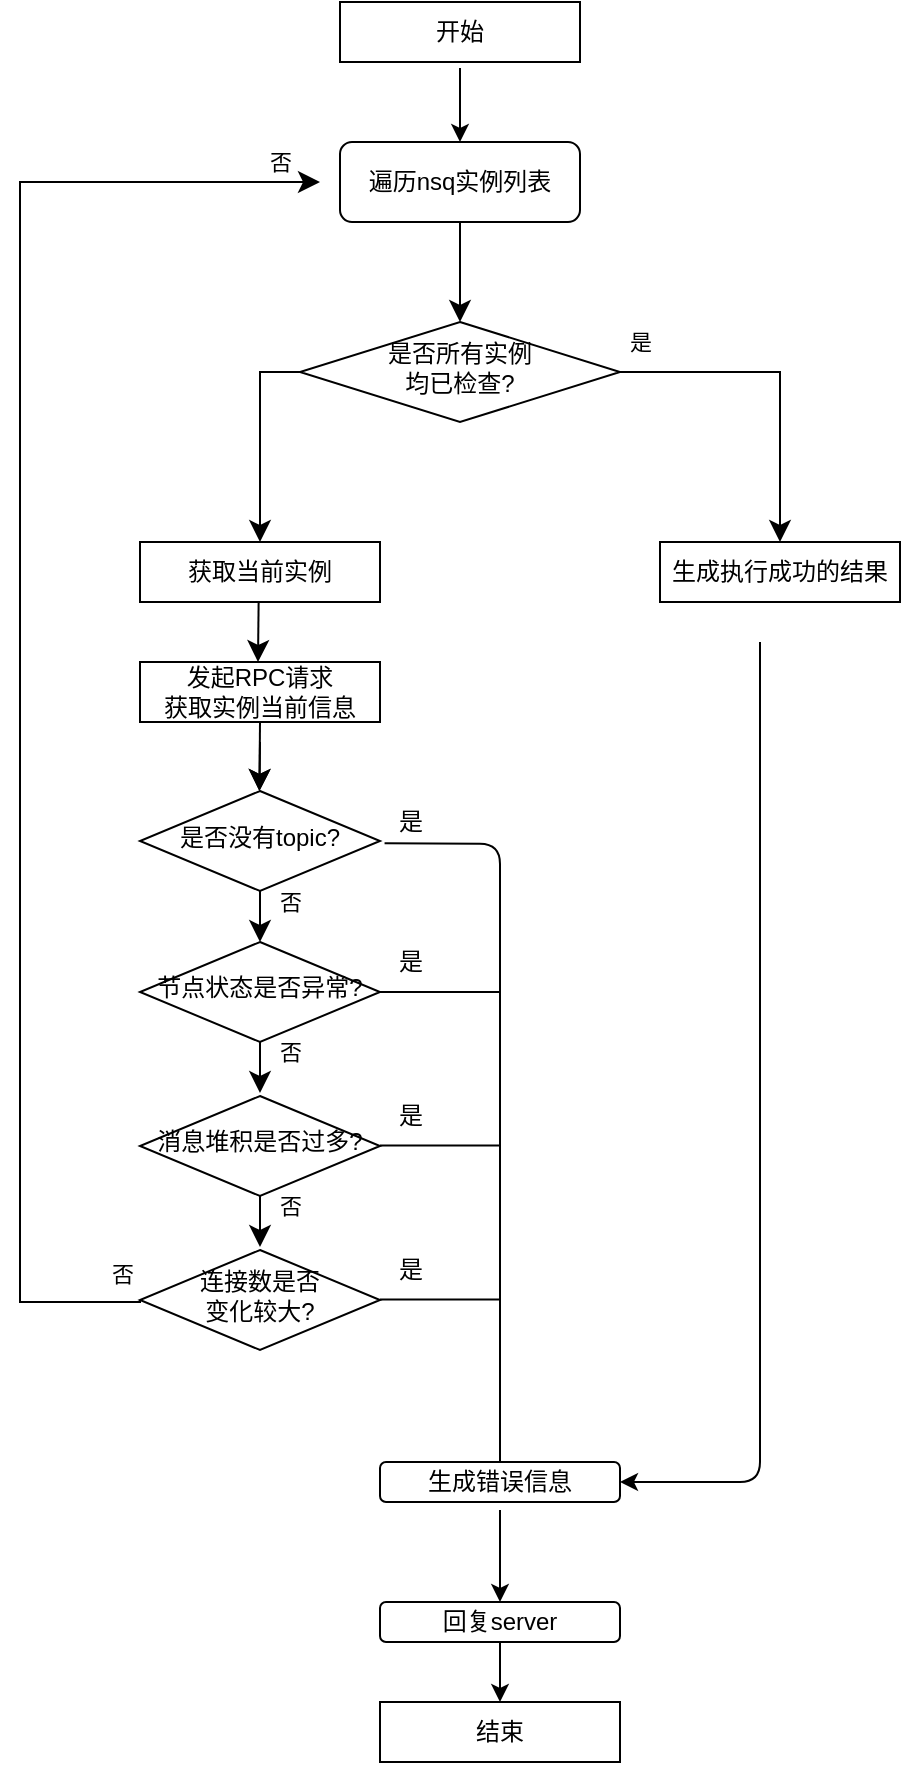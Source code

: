 <mxfile version="14.6.13" type="github">
  <diagram id="C5RBs43oDa-KdzZeNtuy" name="Page-1">
    <mxGraphModel dx="1548" dy="416" grid="1" gridSize="10" guides="1" tooltips="1" connect="1" arrows="1" fold="1" page="1" pageScale="1" pageWidth="827" pageHeight="1169" math="0" shadow="0">
      <root>
        <mxCell id="WIyWlLk6GJQsqaUBKTNV-0" />
        <mxCell id="WIyWlLk6GJQsqaUBKTNV-1" parent="WIyWlLk6GJQsqaUBKTNV-0" />
        <mxCell id="WIyWlLk6GJQsqaUBKTNV-2" value="" style="rounded=0;html=1;jettySize=auto;orthogonalLoop=1;fontSize=11;endArrow=classic;endFill=1;endSize=8;strokeWidth=1;shadow=0;labelBackgroundColor=none;edgeStyle=orthogonalEdgeStyle;" parent="WIyWlLk6GJQsqaUBKTNV-1" source="WIyWlLk6GJQsqaUBKTNV-3" target="WIyWlLk6GJQsqaUBKTNV-6" edge="1">
          <mxGeometry relative="1" as="geometry" />
        </mxCell>
        <mxCell id="WIyWlLk6GJQsqaUBKTNV-3" value="遍历nsq实例列表" style="rounded=1;whiteSpace=wrap;html=1;fontSize=12;glass=0;strokeWidth=1;shadow=0;" parent="WIyWlLk6GJQsqaUBKTNV-1" vertex="1">
          <mxGeometry x="160" y="80" width="120" height="40" as="geometry" />
        </mxCell>
        <mxCell id="WIyWlLk6GJQsqaUBKTNV-4" value="否" style="rounded=0;html=1;jettySize=auto;orthogonalLoop=1;fontSize=11;endArrow=classic;endFill=1;endSize=8;strokeWidth=1;shadow=0;labelBackgroundColor=none;edgeStyle=orthogonalEdgeStyle;exitX=0;exitY=0.5;exitDx=0;exitDy=0;" parent="WIyWlLk6GJQsqaUBKTNV-1" source="WIyWlLk6GJQsqaUBKTNV-6" edge="1">
          <mxGeometry x="-0.809" y="-105" relative="1" as="geometry">
            <mxPoint as="offset" />
            <mxPoint x="120" y="240" as="sourcePoint" />
            <mxPoint x="120" y="280" as="targetPoint" />
          </mxGeometry>
        </mxCell>
        <mxCell id="WIyWlLk6GJQsqaUBKTNV-5" value="是" style="edgeStyle=orthogonalEdgeStyle;rounded=0;html=1;jettySize=auto;orthogonalLoop=1;fontSize=11;endArrow=classic;endFill=1;endSize=8;strokeWidth=1;shadow=0;labelBackgroundColor=none;entryX=0.5;entryY=0;entryDx=0;entryDy=0;" parent="WIyWlLk6GJQsqaUBKTNV-1" source="WIyWlLk6GJQsqaUBKTNV-6" target="MfxYUc8zOfT5m0aMHdfd-27" edge="1">
          <mxGeometry x="-0.878" y="15" relative="1" as="geometry">
            <mxPoint as="offset" />
            <mxPoint x="380" y="510" as="targetPoint" />
          </mxGeometry>
        </mxCell>
        <mxCell id="WIyWlLk6GJQsqaUBKTNV-6" value="是否所有实例&lt;br&gt;均已检查?" style="rhombus;whiteSpace=wrap;html=1;shadow=0;fontFamily=Helvetica;fontSize=12;align=center;strokeWidth=1;spacing=6;spacingTop=-4;" parent="WIyWlLk6GJQsqaUBKTNV-1" vertex="1">
          <mxGeometry x="140" y="170" width="160" height="50" as="geometry" />
        </mxCell>
        <mxCell id="MfxYUc8zOfT5m0aMHdfd-0" value="获取当前实例" style="rounded=0;whiteSpace=wrap;html=1;" parent="WIyWlLk6GJQsqaUBKTNV-1" vertex="1">
          <mxGeometry x="60" y="280" width="120" height="30" as="geometry" />
        </mxCell>
        <mxCell id="MfxYUc8zOfT5m0aMHdfd-3" value="" style="rounded=0;html=1;jettySize=auto;orthogonalLoop=1;fontSize=11;endArrow=classic;endFill=1;endSize=8;strokeWidth=1;shadow=0;labelBackgroundColor=none;edgeStyle=orthogonalEdgeStyle;" parent="WIyWlLk6GJQsqaUBKTNV-1" edge="1">
          <mxGeometry relative="1" as="geometry">
            <mxPoint x="119.31" y="310" as="sourcePoint" />
            <mxPoint x="119" y="340" as="targetPoint" />
          </mxGeometry>
        </mxCell>
        <mxCell id="MfxYUc8zOfT5m0aMHdfd-6" value="发起RPC请求&lt;br&gt;获取实例当前信息" style="rounded=0;whiteSpace=wrap;html=1;" parent="WIyWlLk6GJQsqaUBKTNV-1" vertex="1">
          <mxGeometry x="60" y="340" width="120" height="30" as="geometry" />
        </mxCell>
        <mxCell id="MfxYUc8zOfT5m0aMHdfd-9" value="是否没有topic?" style="rhombus;whiteSpace=wrap;html=1;shadow=0;fontFamily=Helvetica;fontSize=12;align=center;strokeWidth=1;spacing=6;spacingTop=-4;" parent="WIyWlLk6GJQsqaUBKTNV-1" vertex="1">
          <mxGeometry x="60" y="404.5" width="120" height="50" as="geometry" />
        </mxCell>
        <mxCell id="MfxYUc8zOfT5m0aMHdfd-10" value="" style="rounded=0;html=1;jettySize=auto;orthogonalLoop=1;fontSize=11;endArrow=classic;endFill=1;endSize=8;strokeWidth=1;shadow=0;labelBackgroundColor=none;edgeStyle=orthogonalEdgeStyle;" parent="WIyWlLk6GJQsqaUBKTNV-1" edge="1">
          <mxGeometry relative="1" as="geometry">
            <mxPoint x="120" y="380" as="sourcePoint" />
            <mxPoint x="119.71" y="404.5" as="targetPoint" />
          </mxGeometry>
        </mxCell>
        <mxCell id="MfxYUc8zOfT5m0aMHdfd-12" value="否" style="edgeStyle=orthogonalEdgeStyle;rounded=0;html=1;jettySize=auto;orthogonalLoop=1;fontSize=11;endArrow=classic;endFill=1;endSize=8;strokeWidth=1;shadow=0;labelBackgroundColor=none;exitX=0.5;exitY=1;exitDx=0;exitDy=0;" parent="WIyWlLk6GJQsqaUBKTNV-1" source="MfxYUc8zOfT5m0aMHdfd-9" edge="1">
          <mxGeometry x="-0.6" y="15" relative="1" as="geometry">
            <mxPoint as="offset" />
            <mxPoint x="180" y="765" as="sourcePoint" />
            <mxPoint x="120" y="480" as="targetPoint" />
          </mxGeometry>
        </mxCell>
        <mxCell id="MfxYUc8zOfT5m0aMHdfd-13" value="生成错误信息" style="rounded=1;whiteSpace=wrap;html=1;fontSize=12;glass=0;strokeWidth=1;shadow=0;" parent="WIyWlLk6GJQsqaUBKTNV-1" vertex="1">
          <mxGeometry x="180" y="740" width="120" height="20" as="geometry" />
        </mxCell>
        <mxCell id="MfxYUc8zOfT5m0aMHdfd-19" value="" style="endArrow=classic;html=1;exitX=0.5;exitY=1;exitDx=0;exitDy=0;" parent="WIyWlLk6GJQsqaUBKTNV-1" edge="1">
          <mxGeometry width="50" height="50" relative="1" as="geometry">
            <mxPoint x="370" y="330" as="sourcePoint" />
            <mxPoint x="300" y="750" as="targetPoint" />
            <Array as="points">
              <mxPoint x="370" y="750" />
            </Array>
          </mxGeometry>
        </mxCell>
        <mxCell id="MfxYUc8zOfT5m0aMHdfd-20" value="" style="endArrow=classic;html=1;entryX=0.5;entryY=0;entryDx=0;entryDy=0;" parent="WIyWlLk6GJQsqaUBKTNV-1" target="MfxYUc8zOfT5m0aMHdfd-21" edge="1">
          <mxGeometry width="50" height="50" relative="1" as="geometry">
            <mxPoint x="240" y="764" as="sourcePoint" />
            <mxPoint x="180" y="820" as="targetPoint" />
            <Array as="points">
              <mxPoint x="240" y="780" />
            </Array>
          </mxGeometry>
        </mxCell>
        <mxCell id="MfxYUc8zOfT5m0aMHdfd-21" value="回复server" style="rounded=1;whiteSpace=wrap;html=1;fontSize=12;glass=0;strokeWidth=1;shadow=0;" parent="WIyWlLk6GJQsqaUBKTNV-1" vertex="1">
          <mxGeometry x="180" y="810" width="120" height="20" as="geometry" />
        </mxCell>
        <mxCell id="MfxYUc8zOfT5m0aMHdfd-27" value="生成执行成功的结果" style="rounded=0;whiteSpace=wrap;html=1;" parent="WIyWlLk6GJQsqaUBKTNV-1" vertex="1">
          <mxGeometry x="320" y="280" width="120" height="30" as="geometry" />
        </mxCell>
        <mxCell id="MfxYUc8zOfT5m0aMHdfd-28" value="" style="endArrow=classic;html=1;exitX=0.5;exitY=1;exitDx=0;exitDy=0;" parent="WIyWlLk6GJQsqaUBKTNV-1" source="MfxYUc8zOfT5m0aMHdfd-21" edge="1">
          <mxGeometry width="50" height="50" relative="1" as="geometry">
            <mxPoint x="220" y="930" as="sourcePoint" />
            <mxPoint x="240" y="860" as="targetPoint" />
          </mxGeometry>
        </mxCell>
        <mxCell id="MfxYUc8zOfT5m0aMHdfd-29" value="结束" style="rounded=0;whiteSpace=wrap;html=1;" parent="WIyWlLk6GJQsqaUBKTNV-1" vertex="1">
          <mxGeometry x="180" y="860" width="120" height="30" as="geometry" />
        </mxCell>
        <mxCell id="MfxYUc8zOfT5m0aMHdfd-30" value="开始" style="rounded=0;whiteSpace=wrap;html=1;" parent="WIyWlLk6GJQsqaUBKTNV-1" vertex="1">
          <mxGeometry x="160" y="10" width="120" height="30" as="geometry" />
        </mxCell>
        <mxCell id="MfxYUc8zOfT5m0aMHdfd-31" value="" style="endArrow=classic;html=1;" parent="WIyWlLk6GJQsqaUBKTNV-1" edge="1">
          <mxGeometry width="50" height="50" relative="1" as="geometry">
            <mxPoint x="220" y="43" as="sourcePoint" />
            <mxPoint x="220" y="80" as="targetPoint" />
          </mxGeometry>
        </mxCell>
        <mxCell id="h4HgqZ1DdEqafHkiH3Wq-0" value="" style="rounded=0;html=1;jettySize=auto;orthogonalLoop=1;fontSize=11;endArrow=classic;endFill=1;endSize=8;strokeWidth=1;shadow=0;labelBackgroundColor=none;edgeStyle=orthogonalEdgeStyle;" parent="WIyWlLk6GJQsqaUBKTNV-1" edge="1">
          <mxGeometry relative="1" as="geometry">
            <mxPoint x="120" y="370" as="sourcePoint" />
            <mxPoint x="119.71" y="404.5" as="targetPoint" />
          </mxGeometry>
        </mxCell>
        <mxCell id="h4HgqZ1DdEqafHkiH3Wq-1" value="是" style="text;html=1;align=center;verticalAlign=middle;resizable=0;points=[];autosize=1;strokeColor=none;" parent="WIyWlLk6GJQsqaUBKTNV-1" vertex="1">
          <mxGeometry x="180" y="410" width="30" height="20" as="geometry" />
        </mxCell>
        <mxCell id="h4HgqZ1DdEqafHkiH3Wq-2" value="节点状态是否异常?" style="rhombus;whiteSpace=wrap;html=1;shadow=0;fontFamily=Helvetica;fontSize=12;align=center;strokeWidth=1;spacing=6;spacingTop=-4;" parent="WIyWlLk6GJQsqaUBKTNV-1" vertex="1">
          <mxGeometry x="60" y="480" width="120" height="50" as="geometry" />
        </mxCell>
        <mxCell id="h4HgqZ1DdEqafHkiH3Wq-3" value="否" style="edgeStyle=orthogonalEdgeStyle;rounded=0;html=1;jettySize=auto;orthogonalLoop=1;fontSize=11;endArrow=classic;endFill=1;endSize=8;strokeWidth=1;shadow=0;labelBackgroundColor=none;exitX=0.5;exitY=1;exitDx=0;exitDy=0;" parent="WIyWlLk6GJQsqaUBKTNV-1" source="h4HgqZ1DdEqafHkiH3Wq-2" edge="1">
          <mxGeometry x="-0.6" y="15" relative="1" as="geometry">
            <mxPoint as="offset" />
            <mxPoint x="180" y="840.5" as="sourcePoint" />
            <mxPoint x="120" y="555.5" as="targetPoint" />
          </mxGeometry>
        </mxCell>
        <mxCell id="h4HgqZ1DdEqafHkiH3Wq-6" value="消息堆积是否过多?" style="rhombus;whiteSpace=wrap;html=1;shadow=0;fontFamily=Helvetica;fontSize=12;align=center;strokeWidth=1;spacing=6;spacingTop=-4;" parent="WIyWlLk6GJQsqaUBKTNV-1" vertex="1">
          <mxGeometry x="60" y="557" width="120" height="50" as="geometry" />
        </mxCell>
        <mxCell id="h4HgqZ1DdEqafHkiH3Wq-7" value="否" style="edgeStyle=orthogonalEdgeStyle;rounded=0;html=1;jettySize=auto;orthogonalLoop=1;fontSize=11;endArrow=classic;endFill=1;endSize=8;strokeWidth=1;shadow=0;labelBackgroundColor=none;exitX=0;exitY=0.5;exitDx=0;exitDy=0;" parent="WIyWlLk6GJQsqaUBKTNV-1" source="h4HgqZ1DdEqafHkiH3Wq-18" edge="1">
          <mxGeometry x="-0.974" y="-14" relative="1" as="geometry">
            <mxPoint as="offset" />
            <mxPoint x="60" y="662" as="sourcePoint" />
            <mxPoint x="150" y="100" as="targetPoint" />
            <Array as="points">
              <mxPoint x="60" y="660" />
              <mxPoint y="660" />
              <mxPoint y="100" />
              <mxPoint x="150" y="100" />
            </Array>
          </mxGeometry>
        </mxCell>
        <mxCell id="h4HgqZ1DdEqafHkiH3Wq-10" value="是" style="text;html=1;align=center;verticalAlign=middle;resizable=0;points=[];autosize=1;strokeColor=none;" parent="WIyWlLk6GJQsqaUBKTNV-1" vertex="1">
          <mxGeometry x="180" y="480" width="30" height="20" as="geometry" />
        </mxCell>
        <mxCell id="h4HgqZ1DdEqafHkiH3Wq-11" value="是" style="text;html=1;align=center;verticalAlign=middle;resizable=0;points=[];autosize=1;strokeColor=none;" parent="WIyWlLk6GJQsqaUBKTNV-1" vertex="1">
          <mxGeometry x="180" y="557" width="30" height="20" as="geometry" />
        </mxCell>
        <mxCell id="h4HgqZ1DdEqafHkiH3Wq-13" value="" style="endArrow=none;html=1;exitX=0.076;exitY=1.029;exitDx=0;exitDy=0;exitPerimeter=0;entryX=0.5;entryY=0;entryDx=0;entryDy=0;" parent="WIyWlLk6GJQsqaUBKTNV-1" source="h4HgqZ1DdEqafHkiH3Wq-1" target="MfxYUc8zOfT5m0aMHdfd-13" edge="1">
          <mxGeometry width="50" height="50" relative="1" as="geometry">
            <mxPoint x="220" y="470" as="sourcePoint" />
            <mxPoint x="240" y="644.571" as="targetPoint" />
            <Array as="points">
              <mxPoint x="240" y="431" />
            </Array>
          </mxGeometry>
        </mxCell>
        <mxCell id="h4HgqZ1DdEqafHkiH3Wq-14" value="" style="endArrow=none;html=1;" parent="WIyWlLk6GJQsqaUBKTNV-1" edge="1">
          <mxGeometry width="50" height="50" relative="1" as="geometry">
            <mxPoint x="180" y="505" as="sourcePoint" />
            <mxPoint x="240" y="505" as="targetPoint" />
          </mxGeometry>
        </mxCell>
        <mxCell id="h4HgqZ1DdEqafHkiH3Wq-15" value="" style="endArrow=none;html=1;" parent="WIyWlLk6GJQsqaUBKTNV-1" edge="1">
          <mxGeometry width="50" height="50" relative="1" as="geometry">
            <mxPoint x="180" y="581.71" as="sourcePoint" />
            <mxPoint x="240" y="581.71" as="targetPoint" />
          </mxGeometry>
        </mxCell>
        <mxCell id="h4HgqZ1DdEqafHkiH3Wq-17" value="否" style="edgeStyle=orthogonalEdgeStyle;rounded=0;html=1;jettySize=auto;orthogonalLoop=1;fontSize=11;endArrow=classic;endFill=1;endSize=8;strokeWidth=1;shadow=0;labelBackgroundColor=none;exitX=0.5;exitY=1;exitDx=0;exitDy=0;" parent="WIyWlLk6GJQsqaUBKTNV-1" edge="1">
          <mxGeometry x="-0.6" y="15" relative="1" as="geometry">
            <mxPoint as="offset" />
            <mxPoint x="120" y="607.0" as="sourcePoint" />
            <mxPoint x="120" y="632.5" as="targetPoint" />
          </mxGeometry>
        </mxCell>
        <mxCell id="h4HgqZ1DdEqafHkiH3Wq-18" value="连接数是否&lt;br&gt;变化较大?" style="rhombus;whiteSpace=wrap;html=1;shadow=0;fontFamily=Helvetica;fontSize=12;align=center;strokeWidth=1;spacing=6;spacingTop=-4;" parent="WIyWlLk6GJQsqaUBKTNV-1" vertex="1">
          <mxGeometry x="60" y="634" width="120" height="50" as="geometry" />
        </mxCell>
        <mxCell id="h4HgqZ1DdEqafHkiH3Wq-19" value="是" style="text;html=1;align=center;verticalAlign=middle;resizable=0;points=[];autosize=1;strokeColor=none;" parent="WIyWlLk6GJQsqaUBKTNV-1" vertex="1">
          <mxGeometry x="180" y="634" width="30" height="20" as="geometry" />
        </mxCell>
        <mxCell id="h4HgqZ1DdEqafHkiH3Wq-20" value="" style="endArrow=none;html=1;" parent="WIyWlLk6GJQsqaUBKTNV-1" edge="1">
          <mxGeometry width="50" height="50" relative="1" as="geometry">
            <mxPoint x="180" y="658.71" as="sourcePoint" />
            <mxPoint x="240" y="658.71" as="targetPoint" />
          </mxGeometry>
        </mxCell>
      </root>
    </mxGraphModel>
  </diagram>
</mxfile>
